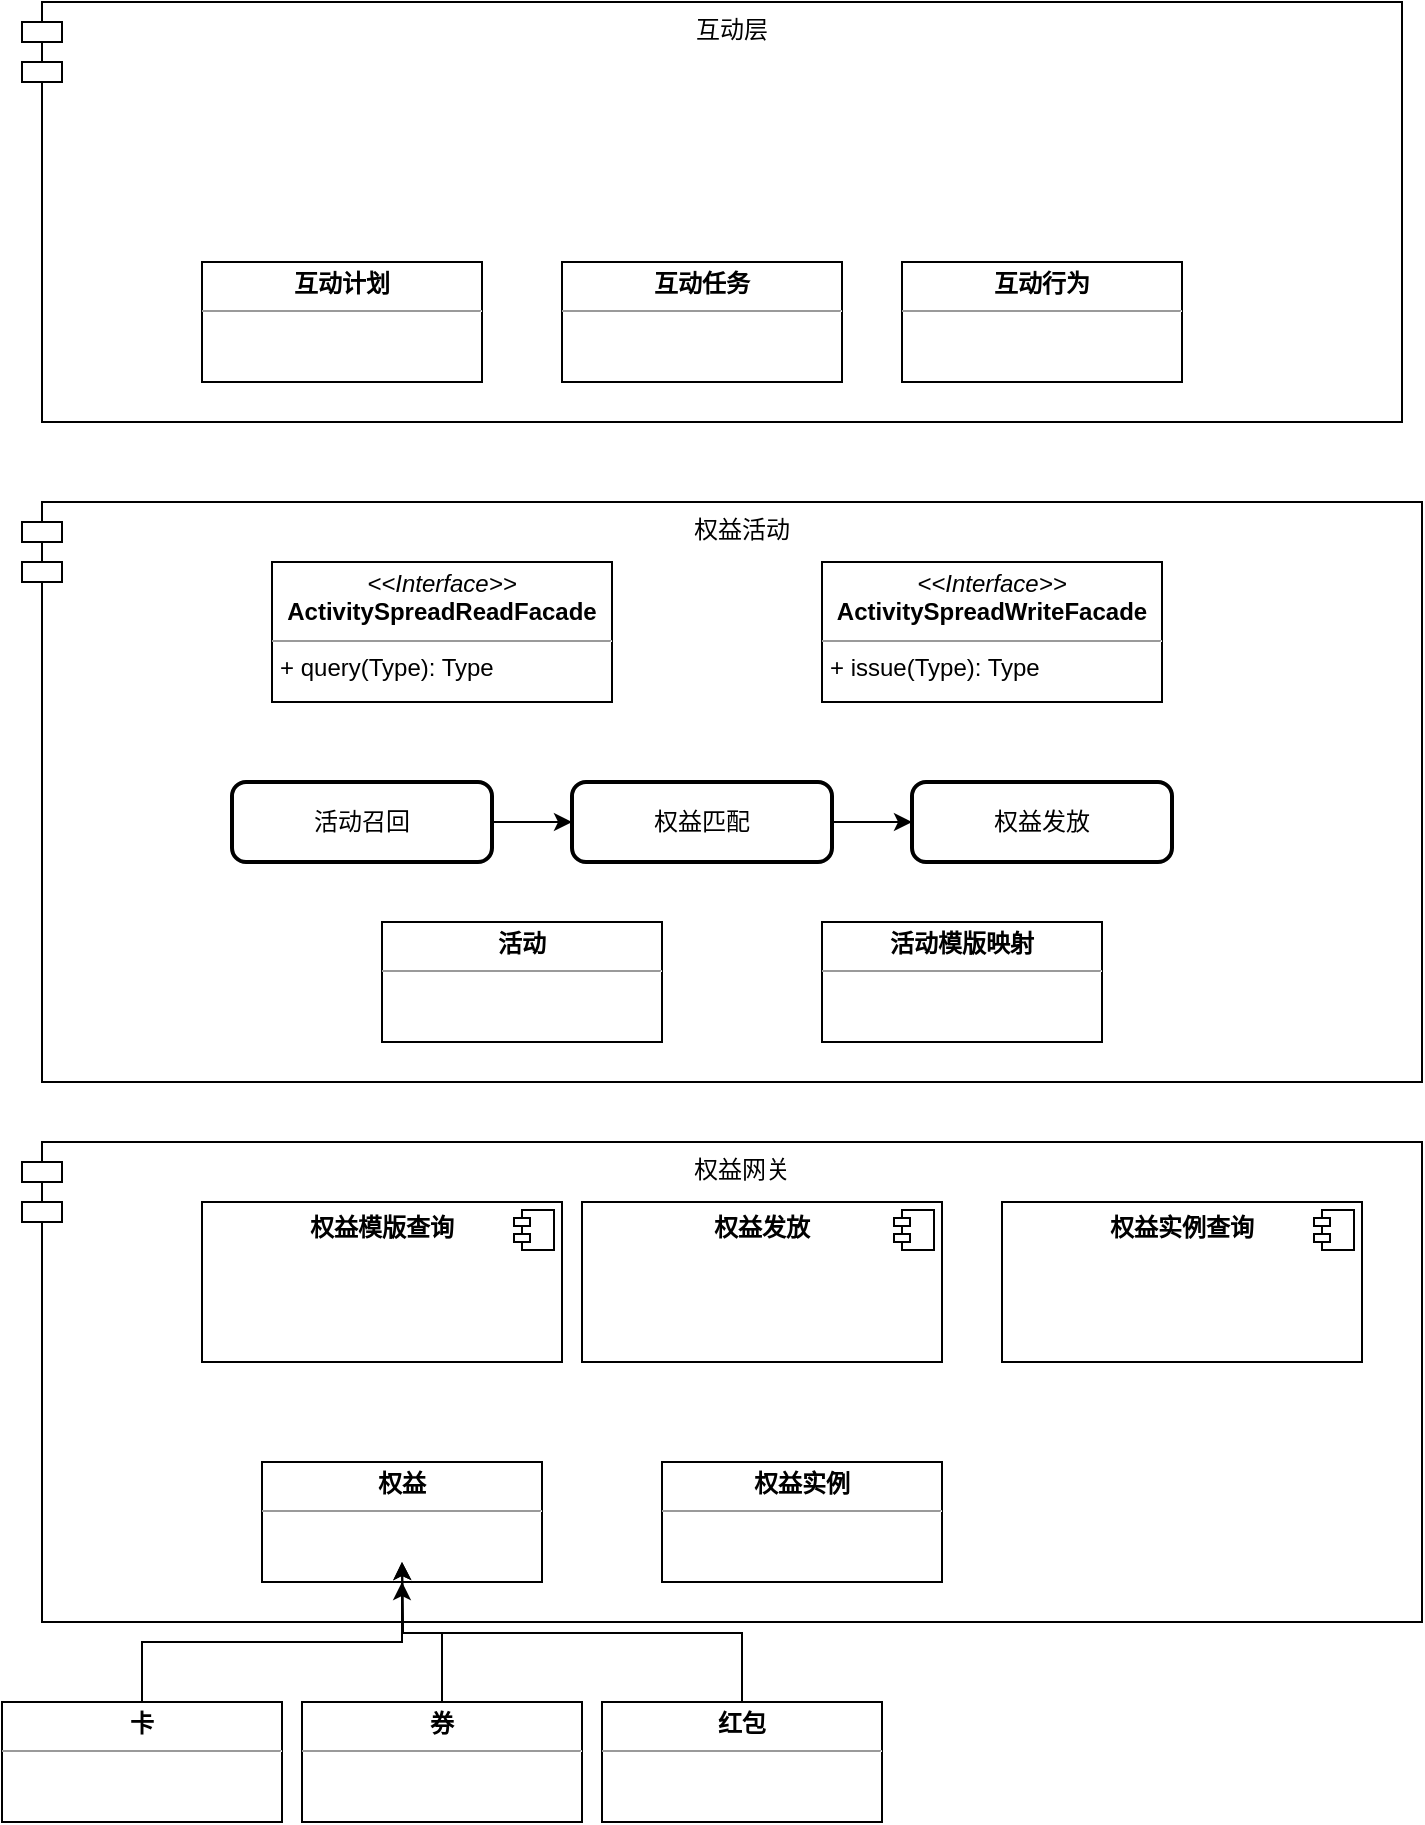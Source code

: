 <mxfile version="15.0.6" type="github">
  <diagram id="NM-FnL9aiEsatMu2k_oT" name="Page-1">
    <mxGraphModel dx="786" dy="1566" grid="1" gridSize="10" guides="1" tooltips="1" connect="1" arrows="1" fold="1" page="1" pageScale="1" pageWidth="827" pageHeight="1169" math="0" shadow="0">
      <root>
        <mxCell id="0" />
        <mxCell id="1" parent="0" />
        <mxCell id="irNuKJr1E5cWdmTTzUOE-2" value="权益网关" style="shape=module;align=left;spacingLeft=20;align=center;verticalAlign=top;" vertex="1" parent="1">
          <mxGeometry x="90" y="80" width="700" height="240" as="geometry" />
        </mxCell>
        <mxCell id="irNuKJr1E5cWdmTTzUOE-4" value="&lt;p style=&quot;margin: 0px ; margin-top: 6px ; text-align: center&quot;&gt;&lt;b&gt;权益模版查询&lt;/b&gt;&lt;/p&gt;" style="align=left;overflow=fill;html=1;dropTarget=0;" vertex="1" parent="1">
          <mxGeometry x="180" y="110" width="180" height="80" as="geometry" />
        </mxCell>
        <mxCell id="irNuKJr1E5cWdmTTzUOE-5" value="" style="shape=component;jettyWidth=8;jettyHeight=4;" vertex="1" parent="irNuKJr1E5cWdmTTzUOE-4">
          <mxGeometry x="1" width="20" height="20" relative="1" as="geometry">
            <mxPoint x="-24" y="4" as="offset" />
          </mxGeometry>
        </mxCell>
        <mxCell id="irNuKJr1E5cWdmTTzUOE-6" value="&lt;p style=&quot;margin: 0px ; margin-top: 4px ; text-align: center&quot;&gt;&lt;b&gt;权益&lt;/b&gt;&lt;/p&gt;&lt;hr size=&quot;1&quot;&gt;&lt;div style=&quot;height: 2px&quot;&gt;&lt;/div&gt;" style="verticalAlign=top;align=left;overflow=fill;fontSize=12;fontFamily=Helvetica;html=1;" vertex="1" parent="1">
          <mxGeometry x="210" y="240" width="140" height="60" as="geometry" />
        </mxCell>
        <mxCell id="irNuKJr1E5cWdmTTzUOE-8" value="&lt;p style=&quot;margin: 0px ; margin-top: 4px ; text-align: center&quot;&gt;&lt;b&gt;权益实例&lt;/b&gt;&lt;/p&gt;&lt;hr size=&quot;1&quot;&gt;&lt;div style=&quot;height: 2px&quot;&gt;&lt;/div&gt;" style="verticalAlign=top;align=left;overflow=fill;fontSize=12;fontFamily=Helvetica;html=1;" vertex="1" parent="1">
          <mxGeometry x="410" y="240" width="140" height="60" as="geometry" />
        </mxCell>
        <mxCell id="irNuKJr1E5cWdmTTzUOE-12" style="edgeStyle=orthogonalEdgeStyle;rounded=0;orthogonalLoop=1;jettySize=auto;html=1;exitX=0.5;exitY=0;exitDx=0;exitDy=0;" edge="1" parent="1" source="irNuKJr1E5cWdmTTzUOE-9" target="irNuKJr1E5cWdmTTzUOE-6">
          <mxGeometry relative="1" as="geometry" />
        </mxCell>
        <mxCell id="irNuKJr1E5cWdmTTzUOE-9" value="&lt;p style=&quot;margin: 0px ; margin-top: 4px ; text-align: center&quot;&gt;&lt;b&gt;卡&lt;/b&gt;&lt;/p&gt;&lt;hr size=&quot;1&quot;&gt;&lt;div style=&quot;height: 2px&quot;&gt;&lt;/div&gt;" style="verticalAlign=top;align=left;overflow=fill;fontSize=12;fontFamily=Helvetica;html=1;" vertex="1" parent="1">
          <mxGeometry x="80" y="360" width="140" height="60" as="geometry" />
        </mxCell>
        <mxCell id="irNuKJr1E5cWdmTTzUOE-13" style="edgeStyle=orthogonalEdgeStyle;rounded=0;orthogonalLoop=1;jettySize=auto;html=1;exitX=0.5;exitY=0;exitDx=0;exitDy=0;" edge="1" parent="1" source="irNuKJr1E5cWdmTTzUOE-10">
          <mxGeometry relative="1" as="geometry">
            <mxPoint x="280" y="290" as="targetPoint" />
          </mxGeometry>
        </mxCell>
        <mxCell id="irNuKJr1E5cWdmTTzUOE-10" value="&lt;p style=&quot;margin: 0px ; margin-top: 4px ; text-align: center&quot;&gt;&lt;b&gt;券&lt;/b&gt;&lt;/p&gt;&lt;hr size=&quot;1&quot;&gt;&lt;div style=&quot;height: 2px&quot;&gt;&lt;/div&gt;" style="verticalAlign=top;align=left;overflow=fill;fontSize=12;fontFamily=Helvetica;html=1;" vertex="1" parent="1">
          <mxGeometry x="230" y="360" width="140" height="60" as="geometry" />
        </mxCell>
        <mxCell id="irNuKJr1E5cWdmTTzUOE-14" style="edgeStyle=orthogonalEdgeStyle;rounded=0;orthogonalLoop=1;jettySize=auto;html=1;exitX=0.5;exitY=0;exitDx=0;exitDy=0;" edge="1" parent="1" source="irNuKJr1E5cWdmTTzUOE-11">
          <mxGeometry relative="1" as="geometry">
            <mxPoint x="280" y="290" as="targetPoint" />
          </mxGeometry>
        </mxCell>
        <mxCell id="irNuKJr1E5cWdmTTzUOE-11" value="&lt;p style=&quot;margin: 0px ; margin-top: 4px ; text-align: center&quot;&gt;&lt;b&gt;红包&lt;/b&gt;&lt;/p&gt;&lt;hr size=&quot;1&quot;&gt;&lt;div style=&quot;height: 2px&quot;&gt;&lt;/div&gt;" style="verticalAlign=top;align=left;overflow=fill;fontSize=12;fontFamily=Helvetica;html=1;" vertex="1" parent="1">
          <mxGeometry x="380" y="360" width="140" height="60" as="geometry" />
        </mxCell>
        <mxCell id="irNuKJr1E5cWdmTTzUOE-15" value="&lt;p style=&quot;margin: 0px ; margin-top: 6px ; text-align: center&quot;&gt;&lt;b&gt;权益发放&lt;/b&gt;&lt;/p&gt;" style="align=left;overflow=fill;html=1;dropTarget=0;" vertex="1" parent="1">
          <mxGeometry x="370" y="110" width="180" height="80" as="geometry" />
        </mxCell>
        <mxCell id="irNuKJr1E5cWdmTTzUOE-16" value="" style="shape=component;jettyWidth=8;jettyHeight=4;" vertex="1" parent="irNuKJr1E5cWdmTTzUOE-15">
          <mxGeometry x="1" width="20" height="20" relative="1" as="geometry">
            <mxPoint x="-24" y="4" as="offset" />
          </mxGeometry>
        </mxCell>
        <mxCell id="irNuKJr1E5cWdmTTzUOE-19" value="&lt;p style=&quot;margin: 0px ; margin-top: 6px ; text-align: center&quot;&gt;&lt;b&gt;权益实例查询&lt;/b&gt;&lt;/p&gt;" style="align=left;overflow=fill;html=1;dropTarget=0;" vertex="1" parent="1">
          <mxGeometry x="580" y="110" width="180" height="80" as="geometry" />
        </mxCell>
        <mxCell id="irNuKJr1E5cWdmTTzUOE-20" value="" style="shape=component;jettyWidth=8;jettyHeight=4;" vertex="1" parent="irNuKJr1E5cWdmTTzUOE-19">
          <mxGeometry x="1" width="20" height="20" relative="1" as="geometry">
            <mxPoint x="-24" y="4" as="offset" />
          </mxGeometry>
        </mxCell>
        <mxCell id="irNuKJr1E5cWdmTTzUOE-25" value="权益活动" style="shape=module;align=left;spacingLeft=20;align=center;verticalAlign=top;" vertex="1" parent="1">
          <mxGeometry x="90" y="-240" width="700" height="290" as="geometry" />
        </mxCell>
        <mxCell id="irNuKJr1E5cWdmTTzUOE-26" value="&lt;p style=&quot;margin: 0px ; margin-top: 4px ; text-align: center&quot;&gt;&lt;b&gt;活动&lt;/b&gt;&lt;/p&gt;&lt;hr size=&quot;1&quot;&gt;&lt;div style=&quot;height: 2px&quot;&gt;&lt;/div&gt;" style="verticalAlign=top;align=left;overflow=fill;fontSize=12;fontFamily=Helvetica;html=1;" vertex="1" parent="1">
          <mxGeometry x="270" y="-30" width="140" height="60" as="geometry" />
        </mxCell>
        <mxCell id="irNuKJr1E5cWdmTTzUOE-28" value="&lt;p style=&quot;margin: 0px ; margin-top: 4px ; text-align: center&quot;&gt;&lt;b&gt;活动模版映射&lt;/b&gt;&lt;/p&gt;&lt;hr size=&quot;1&quot;&gt;&lt;div style=&quot;height: 2px&quot;&gt;&lt;/div&gt;" style="verticalAlign=top;align=left;overflow=fill;fontSize=12;fontFamily=Helvetica;html=1;" vertex="1" parent="1">
          <mxGeometry x="490" y="-30" width="140" height="60" as="geometry" />
        </mxCell>
        <mxCell id="irNuKJr1E5cWdmTTzUOE-38" value="" style="edgeStyle=orthogonalEdgeStyle;rounded=0;orthogonalLoop=1;jettySize=auto;html=1;" edge="1" parent="1" source="irNuKJr1E5cWdmTTzUOE-29" target="irNuKJr1E5cWdmTTzUOE-30">
          <mxGeometry relative="1" as="geometry" />
        </mxCell>
        <mxCell id="irNuKJr1E5cWdmTTzUOE-29" value="活动召回" style="rounded=1;whiteSpace=wrap;html=1;absoluteArcSize=1;arcSize=14;strokeWidth=2;" vertex="1" parent="1">
          <mxGeometry x="195" y="-100" width="130" height="40" as="geometry" />
        </mxCell>
        <mxCell id="irNuKJr1E5cWdmTTzUOE-39" style="edgeStyle=orthogonalEdgeStyle;rounded=0;orthogonalLoop=1;jettySize=auto;html=1;entryX=0;entryY=0.5;entryDx=0;entryDy=0;" edge="1" parent="1" source="irNuKJr1E5cWdmTTzUOE-30" target="irNuKJr1E5cWdmTTzUOE-31">
          <mxGeometry relative="1" as="geometry" />
        </mxCell>
        <mxCell id="irNuKJr1E5cWdmTTzUOE-30" value="权益匹配" style="rounded=1;whiteSpace=wrap;html=1;absoluteArcSize=1;arcSize=14;strokeWidth=2;" vertex="1" parent="1">
          <mxGeometry x="365" y="-100" width="130" height="40" as="geometry" />
        </mxCell>
        <mxCell id="irNuKJr1E5cWdmTTzUOE-31" value="权益发放" style="rounded=1;whiteSpace=wrap;html=1;absoluteArcSize=1;arcSize=14;strokeWidth=2;" vertex="1" parent="1">
          <mxGeometry x="535" y="-100" width="130" height="40" as="geometry" />
        </mxCell>
        <mxCell id="irNuKJr1E5cWdmTTzUOE-34" value="互动层" style="shape=module;align=left;spacingLeft=20;align=center;verticalAlign=top;" vertex="1" parent="1">
          <mxGeometry x="90" y="-490" width="690" height="210" as="geometry" />
        </mxCell>
        <mxCell id="irNuKJr1E5cWdmTTzUOE-35" value="&lt;p style=&quot;margin: 0px ; margin-top: 4px ; text-align: center&quot;&gt;&lt;b&gt;互动计划&lt;/b&gt;&lt;/p&gt;&lt;hr size=&quot;1&quot;&gt;&lt;div style=&quot;height: 2px&quot;&gt;&lt;/div&gt;" style="verticalAlign=top;align=left;overflow=fill;fontSize=12;fontFamily=Helvetica;html=1;" vertex="1" parent="1">
          <mxGeometry x="180" y="-360" width="140" height="60" as="geometry" />
        </mxCell>
        <mxCell id="irNuKJr1E5cWdmTTzUOE-36" value="&lt;p style=&quot;margin: 0px ; margin-top: 4px ; text-align: center&quot;&gt;&lt;b&gt;互动任务&lt;/b&gt;&lt;/p&gt;&lt;hr size=&quot;1&quot;&gt;&lt;div style=&quot;height: 2px&quot;&gt;&lt;/div&gt;" style="verticalAlign=top;align=left;overflow=fill;fontSize=12;fontFamily=Helvetica;html=1;" vertex="1" parent="1">
          <mxGeometry x="360" y="-360" width="140" height="60" as="geometry" />
        </mxCell>
        <mxCell id="irNuKJr1E5cWdmTTzUOE-37" value="&lt;p style=&quot;margin: 0px ; margin-top: 4px ; text-align: center&quot;&gt;&lt;b&gt;互动行为&lt;/b&gt;&lt;/p&gt;&lt;hr size=&quot;1&quot;&gt;&lt;div style=&quot;height: 2px&quot;&gt;&lt;/div&gt;" style="verticalAlign=top;align=left;overflow=fill;fontSize=12;fontFamily=Helvetica;html=1;" vertex="1" parent="1">
          <mxGeometry x="530" y="-360" width="140" height="60" as="geometry" />
        </mxCell>
        <mxCell id="irNuKJr1E5cWdmTTzUOE-40" value="&lt;p style=&quot;margin: 0px ; margin-top: 4px ; text-align: center&quot;&gt;&lt;i&gt;&amp;lt;&amp;lt;Interface&amp;gt;&amp;gt;&lt;/i&gt;&lt;br&gt;&lt;b&gt;ActivitySpreadRead&lt;/b&gt;&lt;b&gt;Facade&lt;/b&gt;&lt;/p&gt;&lt;hr size=&quot;1&quot;&gt;&lt;p style=&quot;margin: 0px ; margin-left: 4px&quot;&gt;+ query(Type): Type&lt;br&gt;&lt;br&gt;&lt;/p&gt;" style="verticalAlign=top;align=left;overflow=fill;fontSize=12;fontFamily=Helvetica;html=1;" vertex="1" parent="1">
          <mxGeometry x="215" y="-210" width="170" height="70" as="geometry" />
        </mxCell>
        <mxCell id="irNuKJr1E5cWdmTTzUOE-41" value="&lt;p style=&quot;margin: 0px ; margin-top: 4px ; text-align: center&quot;&gt;&lt;i&gt;&amp;lt;&amp;lt;Interface&amp;gt;&amp;gt;&lt;/i&gt;&lt;br&gt;&lt;b&gt;ActivitySpreadWrite&lt;/b&gt;&lt;b&gt;Facade&lt;/b&gt;&lt;/p&gt;&lt;hr size=&quot;1&quot;&gt;&lt;p style=&quot;margin: 0px ; margin-left: 4px&quot;&gt;+ issue(Type): Type&lt;br&gt;&lt;br&gt;&lt;/p&gt;" style="verticalAlign=top;align=left;overflow=fill;fontSize=12;fontFamily=Helvetica;html=1;" vertex="1" parent="1">
          <mxGeometry x="490" y="-210" width="170" height="70" as="geometry" />
        </mxCell>
      </root>
    </mxGraphModel>
  </diagram>
</mxfile>

